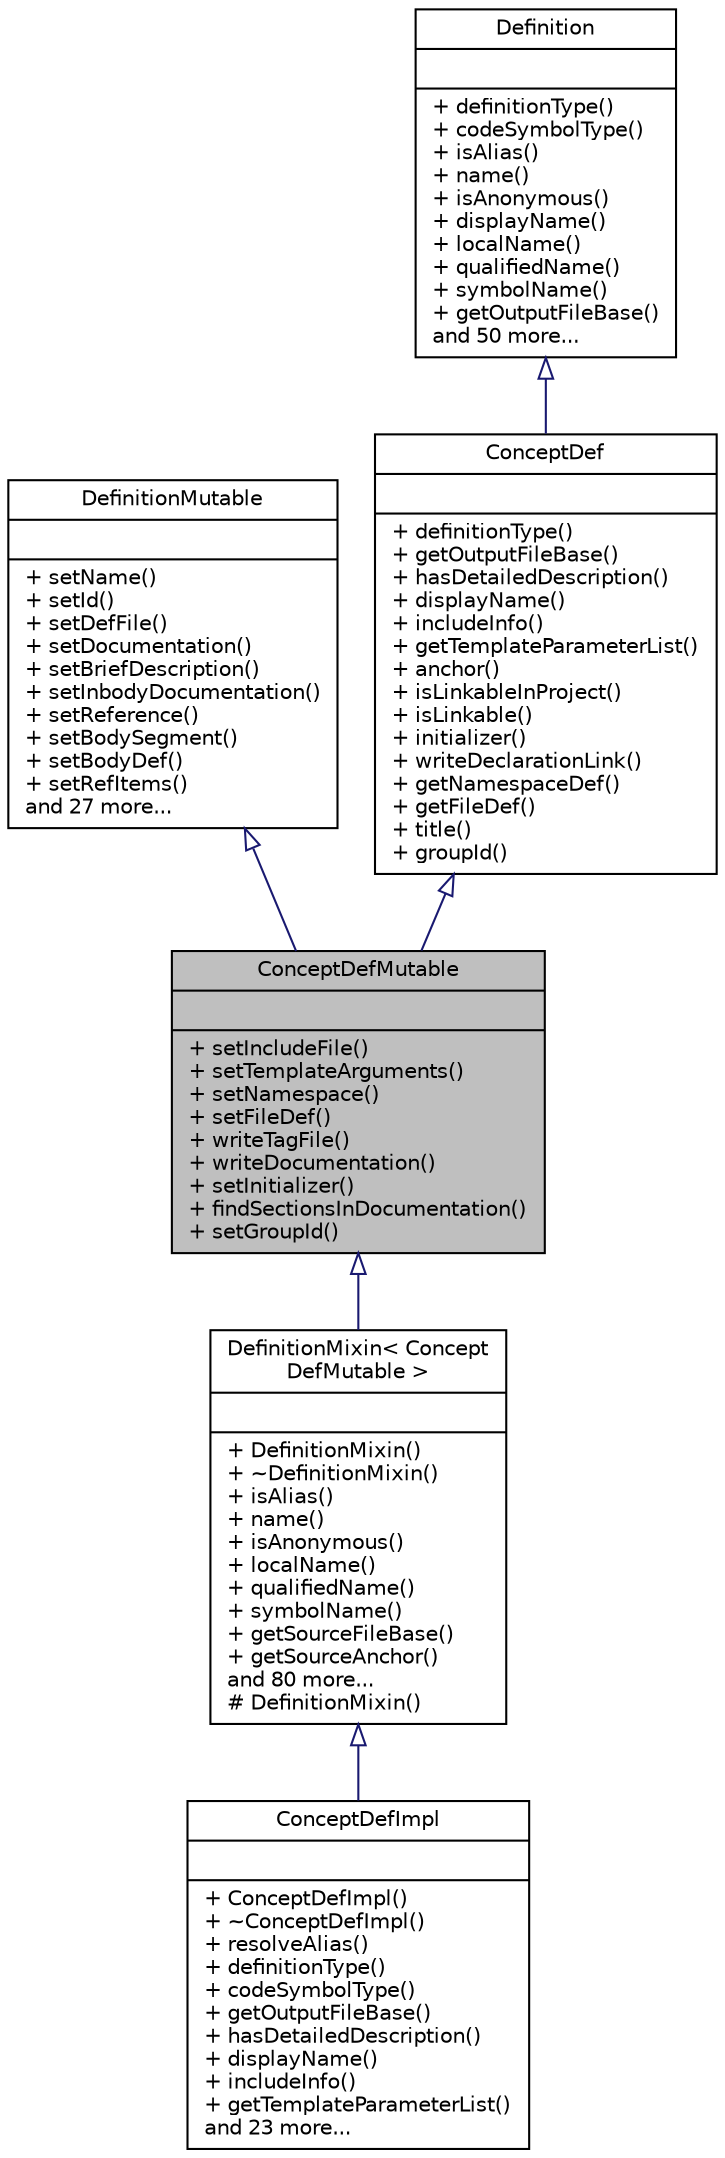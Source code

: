 digraph "ConceptDefMutable"
{
 // LATEX_PDF_SIZE
  edge [fontname="Helvetica",fontsize="10",labelfontname="Helvetica",labelfontsize="10"];
  node [fontname="Helvetica",fontsize="10",shape=record];
  Node1 [label="{ConceptDefMutable\n||+ setIncludeFile()\l+ setTemplateArguments()\l+ setNamespace()\l+ setFileDef()\l+ writeTagFile()\l+ writeDocumentation()\l+ setInitializer()\l+ findSectionsInDocumentation()\l+ setGroupId()\l}",height=0.2,width=0.4,color="black", fillcolor="grey75", style="filled", fontcolor="black",tooltip=" "];
  Node2 -> Node1 [dir="back",color="midnightblue",fontsize="10",style="solid",arrowtail="onormal"];
  Node2 [label="{DefinitionMutable\n||+ setName()\l+ setId()\l+ setDefFile()\l+ setDocumentation()\l+ setBriefDescription()\l+ setInbodyDocumentation()\l+ setReference()\l+ setBodySegment()\l+ setBodyDef()\l+ setRefItems()\land 27 more...\l}",height=0.2,width=0.4,color="black", fillcolor="white", style="filled",URL="$classDefinitionMutable.html",tooltip=" "];
  Node3 -> Node1 [dir="back",color="midnightblue",fontsize="10",style="solid",arrowtail="onormal"];
  Node3 [label="{ConceptDef\n||+ definitionType()\l+ getOutputFileBase()\l+ hasDetailedDescription()\l+ displayName()\l+ includeInfo()\l+ getTemplateParameterList()\l+ anchor()\l+ isLinkableInProject()\l+ isLinkable()\l+ initializer()\l+ writeDeclarationLink()\l+ getNamespaceDef()\l+ getFileDef()\l+ title()\l+ groupId()\l}",height=0.2,width=0.4,color="black", fillcolor="white", style="filled",URL="$classConceptDef.html",tooltip=" "];
  Node4 -> Node3 [dir="back",color="midnightblue",fontsize="10",style="solid",arrowtail="onormal"];
  Node4 [label="{Definition\n||+ definitionType()\l+ codeSymbolType()\l+ isAlias()\l+ name()\l+ isAnonymous()\l+ displayName()\l+ localName()\l+ qualifiedName()\l+ symbolName()\l+ getOutputFileBase()\land 50 more...\l}",height=0.2,width=0.4,color="black", fillcolor="white", style="filled",URL="$classDefinition.html",tooltip=" "];
  Node1 -> Node5 [dir="back",color="midnightblue",fontsize="10",style="solid",arrowtail="onormal"];
  Node5 [label="{DefinitionMixin\< Concept\lDefMutable \>\n||+ DefinitionMixin()\l+ ~DefinitionMixin()\l+ isAlias()\l+ name()\l+ isAnonymous()\l+ localName()\l+ qualifiedName()\l+ symbolName()\l+ getSourceFileBase()\l+ getSourceAnchor()\land 80 more...\l# DefinitionMixin()\l}",height=0.2,width=0.4,color="black", fillcolor="white", style="filled",URL="$classDefinitionMixin.html",tooltip=" "];
  Node5 -> Node6 [dir="back",color="midnightblue",fontsize="10",style="solid",arrowtail="onormal"];
  Node6 [label="{ConceptDefImpl\n||+ ConceptDefImpl()\l+ ~ConceptDefImpl()\l+ resolveAlias()\l+ definitionType()\l+ codeSymbolType()\l+ getOutputFileBase()\l+ hasDetailedDescription()\l+ displayName()\l+ includeInfo()\l+ getTemplateParameterList()\land 23 more...\l}",height=0.2,width=0.4,color="black", fillcolor="white", style="filled",URL="$classConceptDefImpl.html",tooltip=" "];
}
